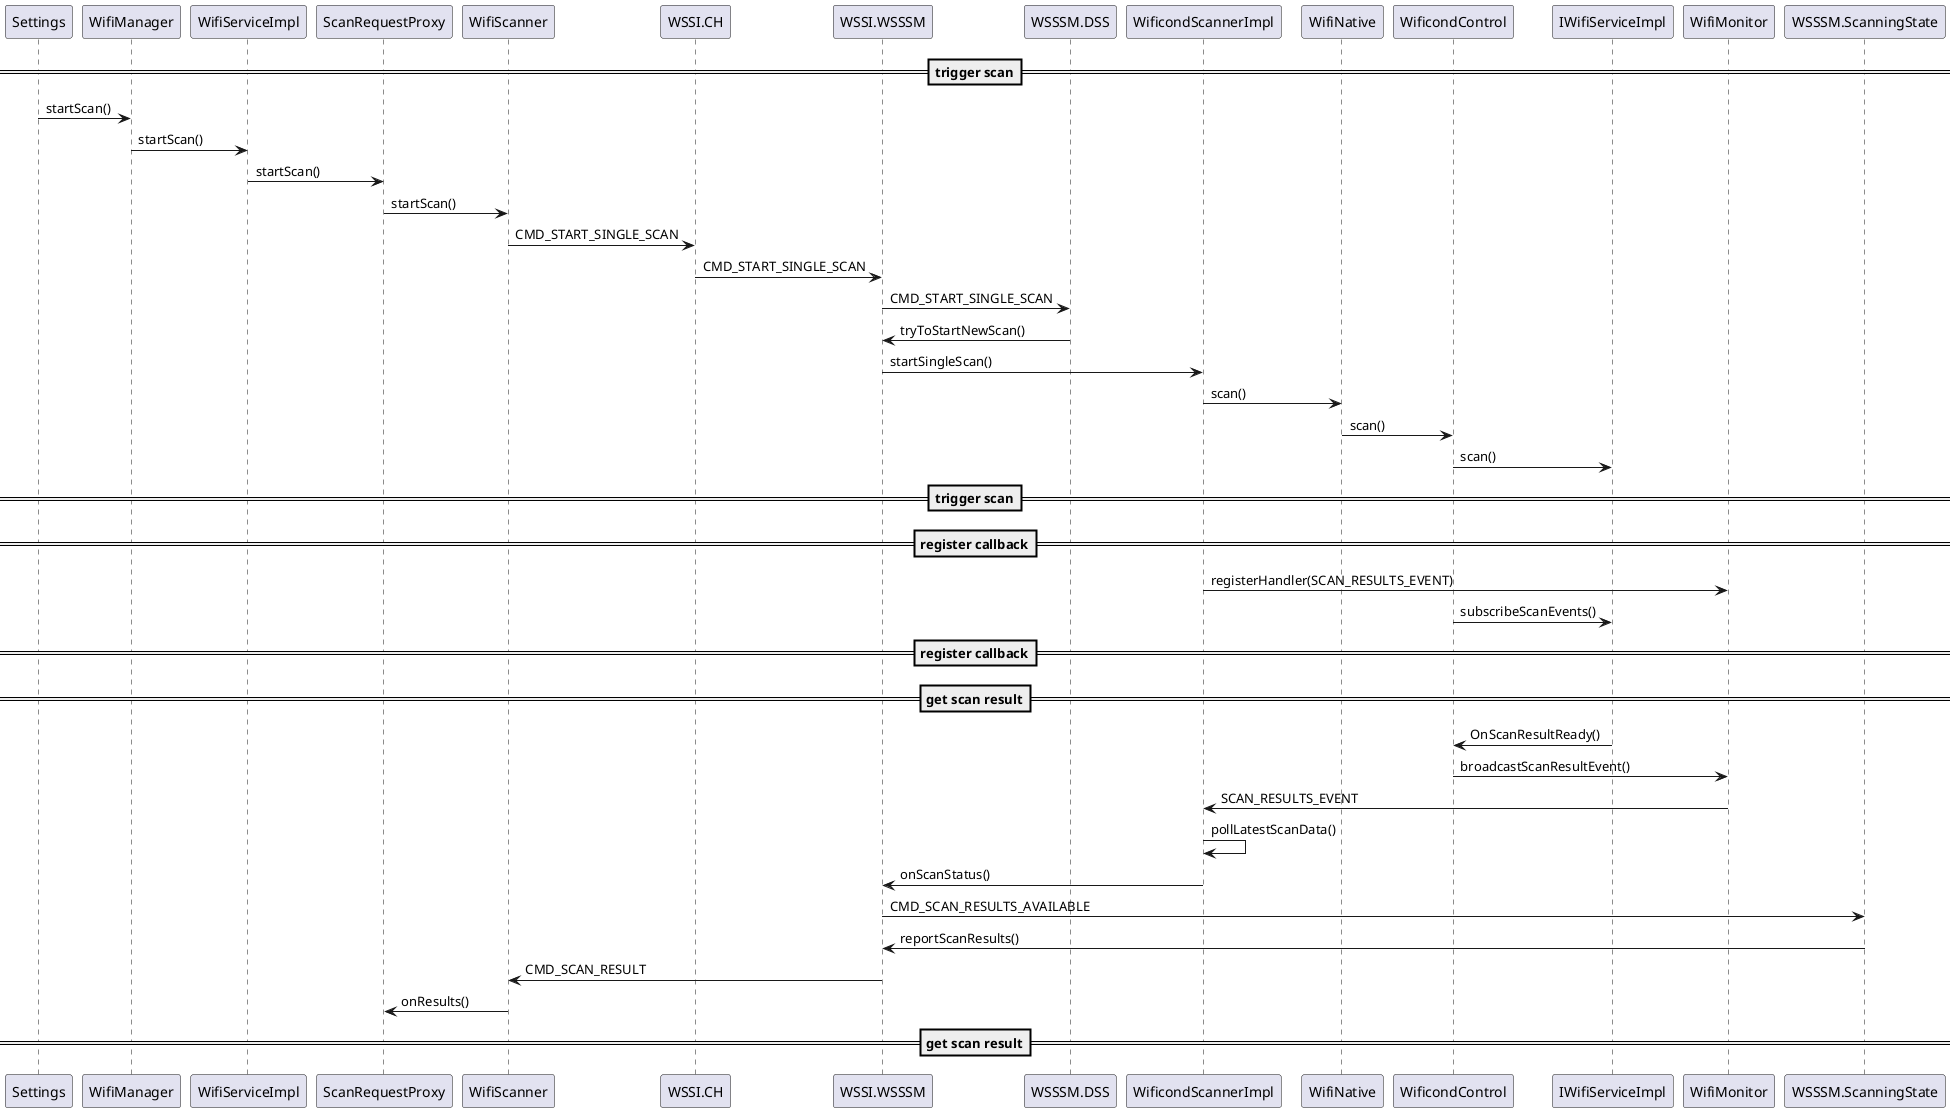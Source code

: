 @startuml wifi-scan
==trigger scan==
Settings -> WifiManager: startScan()
WifiManager -> WifiServiceImpl : startScan()
WifiServiceImpl -> ScanRequestProxy : startScan()
ScanRequestProxy -> WifiScanner : startScan()
WifiScanner -> WSSI.CH : CMD_START_SINGLE_SCAN
WSSI.CH -> WSSI.WSSSM : CMD_START_SINGLE_SCAN
WSSI.WSSSM -> WSSSM.DSS : CMD_START_SINGLE_SCAN
WSSSM.DSS -> WSSI.WSSSM : tryToStartNewScan()
WSSI.WSSSM -> WificondScannerImpl : startSingleScan()
WificondScannerImpl -> WifiNative : scan()
WifiNative -> WificondControl : scan()
WificondControl -> IWifiServiceImpl : scan()
==trigger scan==

==register callback==
WificondScannerImpl -> WifiMonitor : registerHandler(SCAN_RESULTS_EVENT)
WificondControl -> IWifiServiceImpl : subscribeScanEvents()
==register callback==

==get scan result==
IWifiServiceImpl -> WificondControl : OnScanResultReady()
WificondControl -> WifiMonitor : broadcastScanResultEvent()
WifiMonitor -> WificondScannerImpl : SCAN_RESULTS_EVENT
WificondScannerImpl -> WificondScannerImpl : pollLatestScanData()
WificondScannerImpl -> WSSI.WSSSM : onScanStatus()
WSSI.WSSSM -> WSSSM.ScanningState : CMD_SCAN_RESULTS_AVAILABLE
WSSSM.ScanningState -> WSSI.WSSSM : reportScanResults()
WSSI.WSSSM -> WifiScanner : CMD_SCAN_RESULT
WifiScanner -> ScanRequestProxy : onResults()
==get scan result==

@enduml
